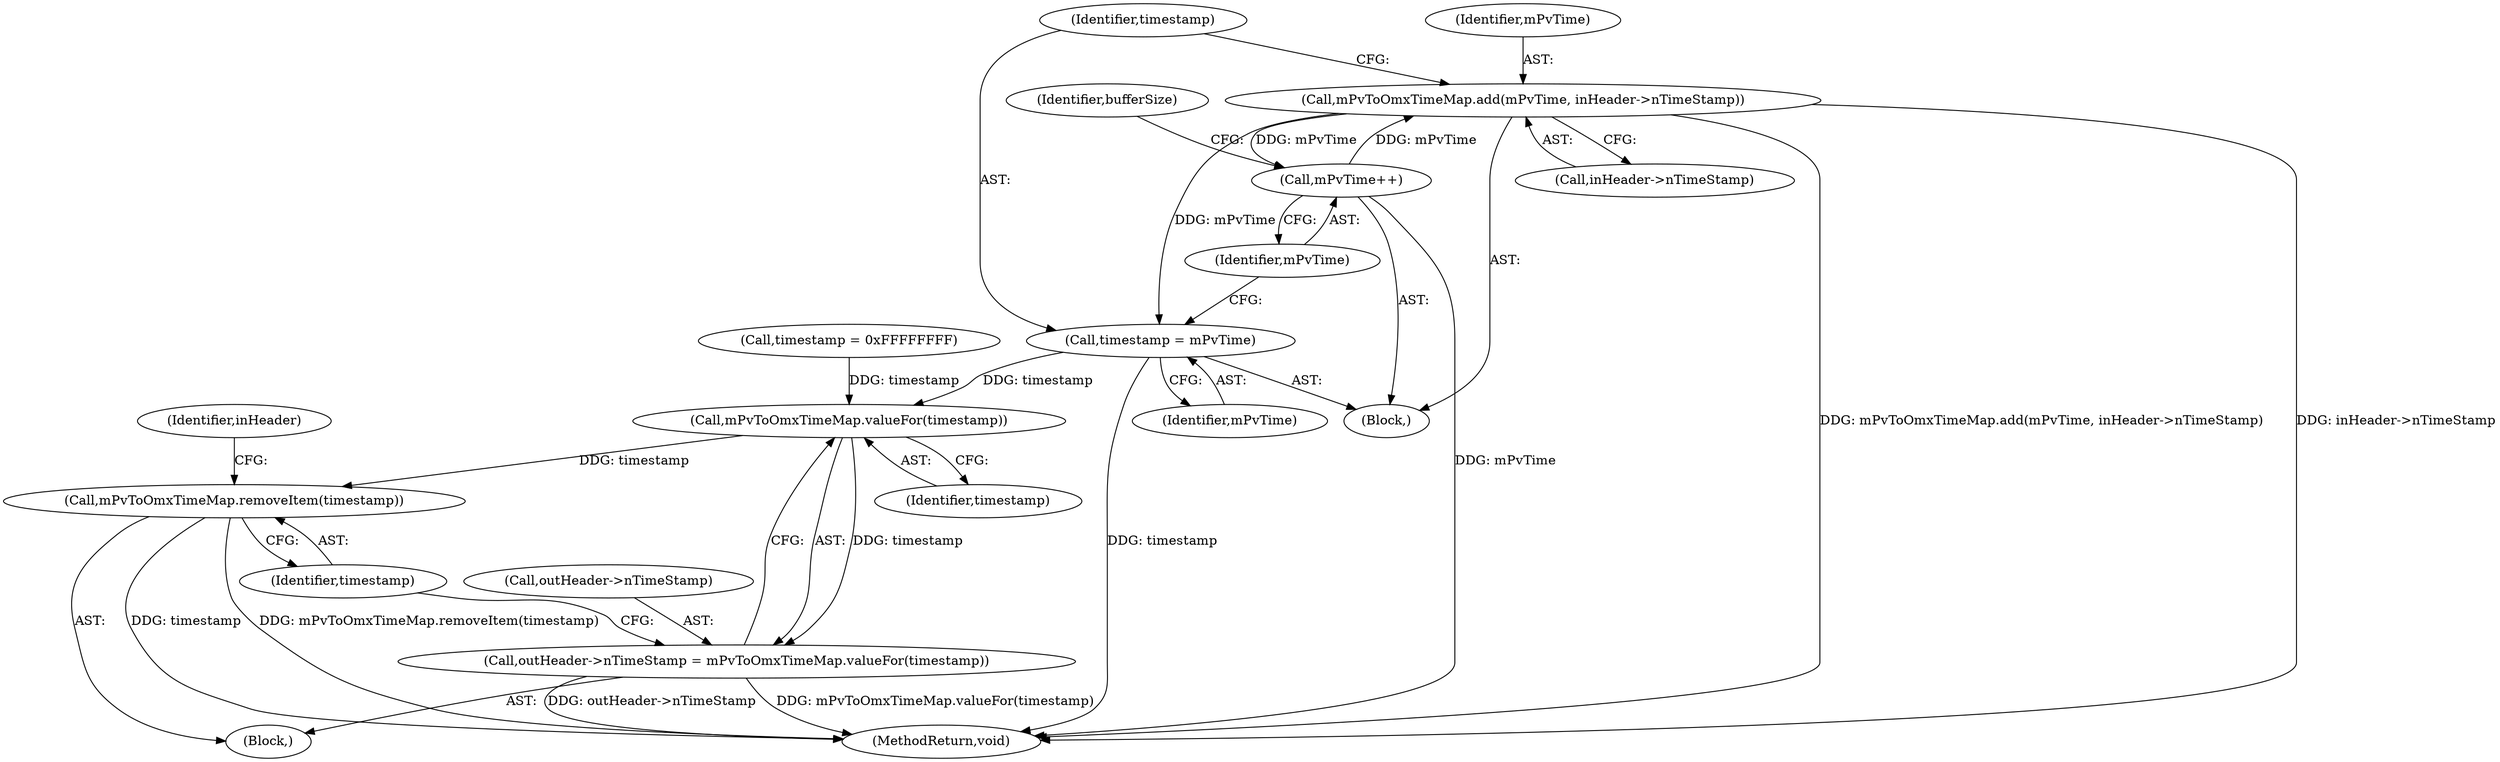 digraph "0_Android_d2f47191538837e796e2b10c1ff7e1ee35f6e0ab@pointer" {
"1000450" [label="(Call,mPvToOmxTimeMap.add(mPvTime, inHeader->nTimeStamp))"];
"1000458" [label="(Call,mPvTime++)"];
"1000450" [label="(Call,mPvToOmxTimeMap.add(mPvTime, inHeader->nTimeStamp))"];
"1000455" [label="(Call,timestamp = mPvTime)"];
"1000506" [label="(Call,mPvToOmxTimeMap.valueFor(timestamp))"];
"1000502" [label="(Call,outHeader->nTimeStamp = mPvToOmxTimeMap.valueFor(timestamp))"];
"1000508" [label="(Call,mPvToOmxTimeMap.removeItem(timestamp))"];
"1000502" [label="(Call,outHeader->nTimeStamp = mPvToOmxTimeMap.valueFor(timestamp))"];
"1000444" [label="(Call,timestamp = 0xFFFFFFFF)"];
"1000615" [label="(MethodReturn,void)"];
"1000509" [label="(Identifier,timestamp)"];
"1000512" [label="(Identifier,inHeader)"];
"1000506" [label="(Call,mPvToOmxTimeMap.valueFor(timestamp))"];
"1000457" [label="(Identifier,mPvTime)"];
"1000503" [label="(Call,outHeader->nTimeStamp)"];
"1000458" [label="(Call,mPvTime++)"];
"1000452" [label="(Call,inHeader->nTimeStamp)"];
"1000508" [label="(Call,mPvToOmxTimeMap.removeItem(timestamp))"];
"1000455" [label="(Call,timestamp = mPvTime)"];
"1000451" [label="(Identifier,mPvTime)"];
"1000450" [label="(Call,mPvToOmxTimeMap.add(mPvTime, inHeader->nTimeStamp))"];
"1000462" [label="(Identifier,bufferSize)"];
"1000129" [label="(Block,)"];
"1000456" [label="(Identifier,timestamp)"];
"1000507" [label="(Identifier,timestamp)"];
"1000449" [label="(Block,)"];
"1000459" [label="(Identifier,mPvTime)"];
"1000450" -> "1000449"  [label="AST: "];
"1000450" -> "1000452"  [label="CFG: "];
"1000451" -> "1000450"  [label="AST: "];
"1000452" -> "1000450"  [label="AST: "];
"1000456" -> "1000450"  [label="CFG: "];
"1000450" -> "1000615"  [label="DDG: mPvToOmxTimeMap.add(mPvTime, inHeader->nTimeStamp)"];
"1000450" -> "1000615"  [label="DDG: inHeader->nTimeStamp"];
"1000458" -> "1000450"  [label="DDG: mPvTime"];
"1000450" -> "1000455"  [label="DDG: mPvTime"];
"1000450" -> "1000458"  [label="DDG: mPvTime"];
"1000458" -> "1000449"  [label="AST: "];
"1000458" -> "1000459"  [label="CFG: "];
"1000459" -> "1000458"  [label="AST: "];
"1000462" -> "1000458"  [label="CFG: "];
"1000458" -> "1000615"  [label="DDG: mPvTime"];
"1000455" -> "1000449"  [label="AST: "];
"1000455" -> "1000457"  [label="CFG: "];
"1000456" -> "1000455"  [label="AST: "];
"1000457" -> "1000455"  [label="AST: "];
"1000459" -> "1000455"  [label="CFG: "];
"1000455" -> "1000615"  [label="DDG: timestamp"];
"1000455" -> "1000506"  [label="DDG: timestamp"];
"1000506" -> "1000502"  [label="AST: "];
"1000506" -> "1000507"  [label="CFG: "];
"1000507" -> "1000506"  [label="AST: "];
"1000502" -> "1000506"  [label="CFG: "];
"1000506" -> "1000502"  [label="DDG: timestamp"];
"1000444" -> "1000506"  [label="DDG: timestamp"];
"1000506" -> "1000508"  [label="DDG: timestamp"];
"1000502" -> "1000129"  [label="AST: "];
"1000503" -> "1000502"  [label="AST: "];
"1000509" -> "1000502"  [label="CFG: "];
"1000502" -> "1000615"  [label="DDG: mPvToOmxTimeMap.valueFor(timestamp)"];
"1000502" -> "1000615"  [label="DDG: outHeader->nTimeStamp"];
"1000508" -> "1000129"  [label="AST: "];
"1000508" -> "1000509"  [label="CFG: "];
"1000509" -> "1000508"  [label="AST: "];
"1000512" -> "1000508"  [label="CFG: "];
"1000508" -> "1000615"  [label="DDG: timestamp"];
"1000508" -> "1000615"  [label="DDG: mPvToOmxTimeMap.removeItem(timestamp)"];
}
